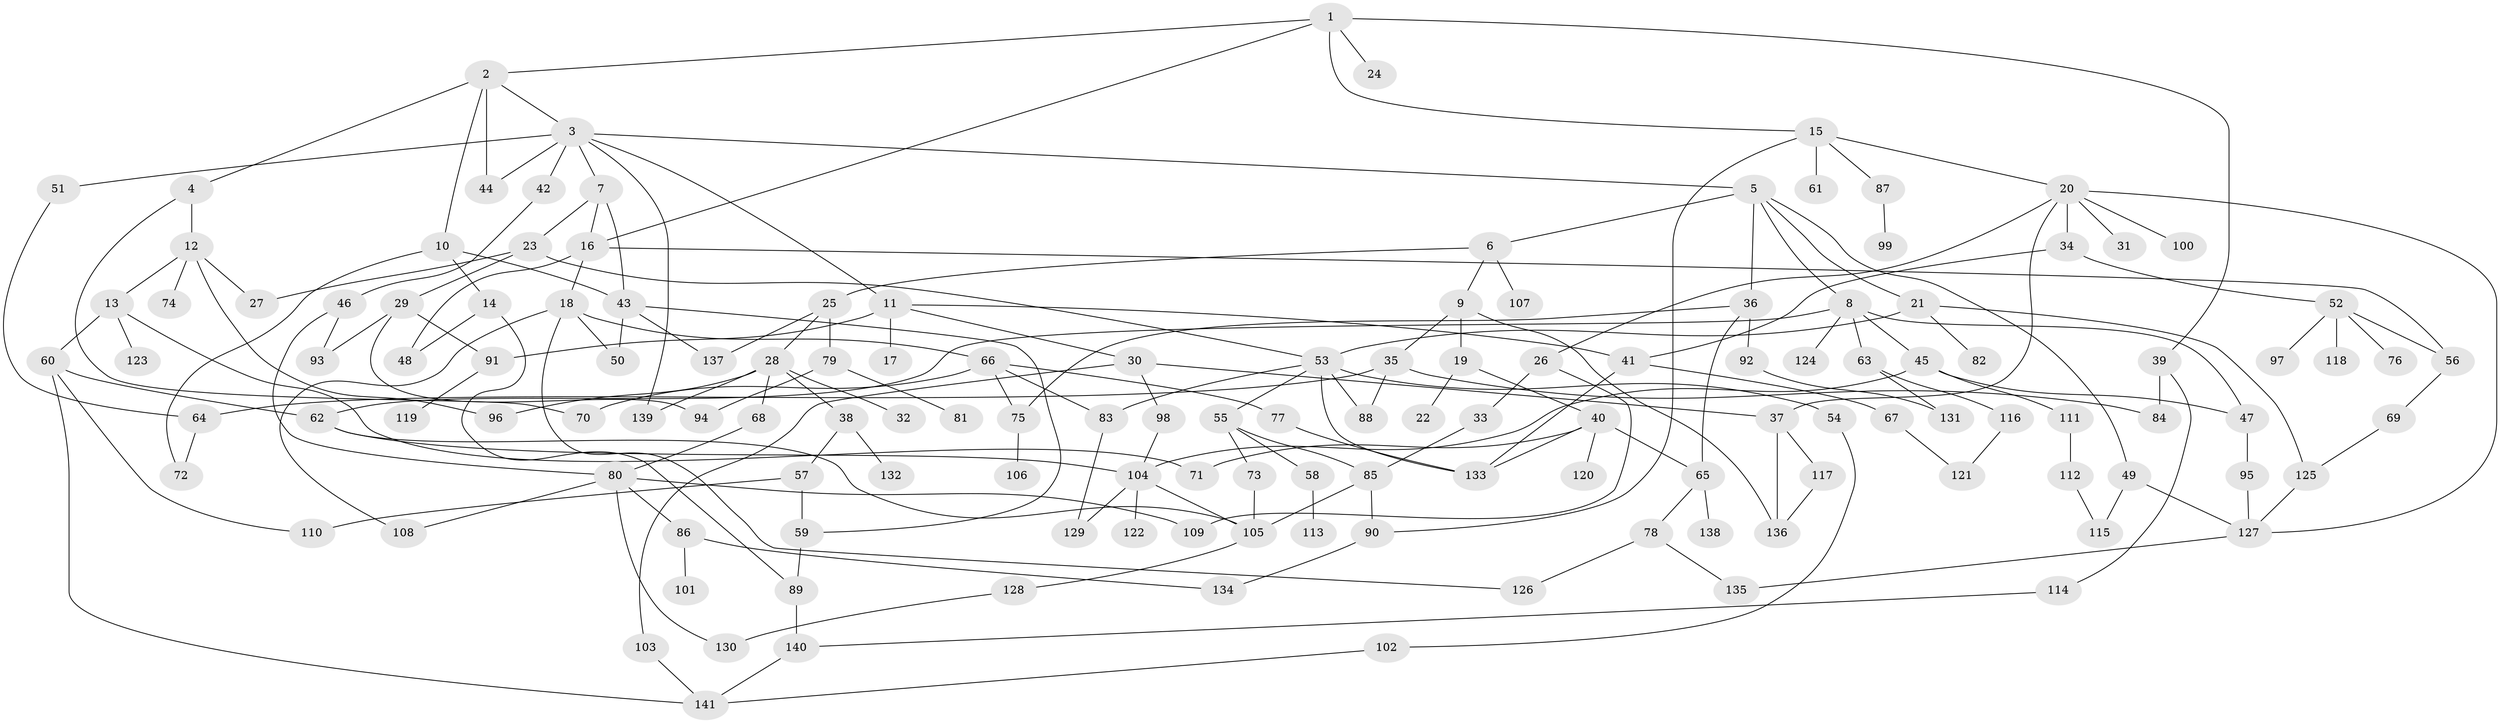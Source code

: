 // coarse degree distribution, {4: 0.2413793103448276, 9: 0.05172413793103448, 5: 0.13793103448275862, 3: 0.20689655172413793, 7: 0.034482758620689655, 6: 0.05172413793103448, 2: 0.20689655172413793, 8: 0.017241379310344827, 1: 0.05172413793103448}
// Generated by graph-tools (version 1.1) at 2025/48/03/04/25 22:48:35]
// undirected, 141 vertices, 201 edges
graph export_dot {
  node [color=gray90,style=filled];
  1;
  2;
  3;
  4;
  5;
  6;
  7;
  8;
  9;
  10;
  11;
  12;
  13;
  14;
  15;
  16;
  17;
  18;
  19;
  20;
  21;
  22;
  23;
  24;
  25;
  26;
  27;
  28;
  29;
  30;
  31;
  32;
  33;
  34;
  35;
  36;
  37;
  38;
  39;
  40;
  41;
  42;
  43;
  44;
  45;
  46;
  47;
  48;
  49;
  50;
  51;
  52;
  53;
  54;
  55;
  56;
  57;
  58;
  59;
  60;
  61;
  62;
  63;
  64;
  65;
  66;
  67;
  68;
  69;
  70;
  71;
  72;
  73;
  74;
  75;
  76;
  77;
  78;
  79;
  80;
  81;
  82;
  83;
  84;
  85;
  86;
  87;
  88;
  89;
  90;
  91;
  92;
  93;
  94;
  95;
  96;
  97;
  98;
  99;
  100;
  101;
  102;
  103;
  104;
  105;
  106;
  107;
  108;
  109;
  110;
  111;
  112;
  113;
  114;
  115;
  116;
  117;
  118;
  119;
  120;
  121;
  122;
  123;
  124;
  125;
  126;
  127;
  128;
  129;
  130;
  131;
  132;
  133;
  134;
  135;
  136;
  137;
  138;
  139;
  140;
  141;
  1 -- 2;
  1 -- 15;
  1 -- 16;
  1 -- 24;
  1 -- 39;
  2 -- 3;
  2 -- 4;
  2 -- 10;
  2 -- 44;
  3 -- 5;
  3 -- 7;
  3 -- 11;
  3 -- 42;
  3 -- 44;
  3 -- 51;
  3 -- 139;
  4 -- 12;
  4 -- 70;
  5 -- 6;
  5 -- 8;
  5 -- 21;
  5 -- 36;
  5 -- 49;
  6 -- 9;
  6 -- 25;
  6 -- 107;
  7 -- 23;
  7 -- 43;
  7 -- 16;
  8 -- 45;
  8 -- 47;
  8 -- 63;
  8 -- 124;
  8 -- 62;
  9 -- 19;
  9 -- 35;
  9 -- 136;
  10 -- 14;
  10 -- 72;
  10 -- 43;
  11 -- 17;
  11 -- 30;
  11 -- 91;
  11 -- 41;
  12 -- 13;
  12 -- 74;
  12 -- 27;
  12 -- 96;
  13 -- 60;
  13 -- 71;
  13 -- 123;
  14 -- 89;
  14 -- 48;
  15 -- 20;
  15 -- 61;
  15 -- 87;
  15 -- 90;
  16 -- 18;
  16 -- 48;
  16 -- 56;
  18 -- 66;
  18 -- 126;
  18 -- 108;
  18 -- 50;
  19 -- 22;
  19 -- 40;
  20 -- 26;
  20 -- 31;
  20 -- 34;
  20 -- 37;
  20 -- 100;
  20 -- 127;
  21 -- 82;
  21 -- 53;
  21 -- 125;
  23 -- 27;
  23 -- 29;
  23 -- 53;
  25 -- 28;
  25 -- 79;
  25 -- 137;
  26 -- 33;
  26 -- 109;
  28 -- 32;
  28 -- 38;
  28 -- 68;
  28 -- 96;
  28 -- 139;
  29 -- 94;
  29 -- 91;
  29 -- 93;
  30 -- 98;
  30 -- 103;
  30 -- 37;
  33 -- 85;
  34 -- 41;
  34 -- 52;
  35 -- 64;
  35 -- 88;
  35 -- 84;
  36 -- 92;
  36 -- 65;
  36 -- 75;
  37 -- 117;
  37 -- 136;
  38 -- 57;
  38 -- 132;
  39 -- 84;
  39 -- 114;
  40 -- 65;
  40 -- 120;
  40 -- 133;
  40 -- 71;
  41 -- 67;
  41 -- 133;
  42 -- 46;
  43 -- 50;
  43 -- 59;
  43 -- 137;
  45 -- 104;
  45 -- 111;
  45 -- 47;
  46 -- 80;
  46 -- 93;
  47 -- 95;
  49 -- 115;
  49 -- 127;
  51 -- 64;
  52 -- 56;
  52 -- 76;
  52 -- 97;
  52 -- 118;
  53 -- 54;
  53 -- 55;
  53 -- 83;
  53 -- 133;
  53 -- 88;
  54 -- 102;
  55 -- 58;
  55 -- 73;
  55 -- 85;
  56 -- 69;
  57 -- 110;
  57 -- 59;
  58 -- 113;
  59 -- 89;
  60 -- 62;
  60 -- 141;
  60 -- 110;
  62 -- 105;
  62 -- 104;
  63 -- 116;
  63 -- 131;
  64 -- 72;
  65 -- 78;
  65 -- 138;
  66 -- 70;
  66 -- 75;
  66 -- 77;
  66 -- 83;
  67 -- 121;
  68 -- 80;
  69 -- 125;
  73 -- 105;
  75 -- 106;
  77 -- 133;
  78 -- 126;
  78 -- 135;
  79 -- 81;
  79 -- 94;
  80 -- 86;
  80 -- 108;
  80 -- 109;
  80 -- 130;
  83 -- 129;
  85 -- 105;
  85 -- 90;
  86 -- 101;
  86 -- 134;
  87 -- 99;
  89 -- 140;
  90 -- 134;
  91 -- 119;
  92 -- 131;
  95 -- 127;
  98 -- 104;
  102 -- 141;
  103 -- 141;
  104 -- 122;
  104 -- 129;
  104 -- 105;
  105 -- 128;
  111 -- 112;
  112 -- 115;
  114 -- 140;
  116 -- 121;
  117 -- 136;
  125 -- 127;
  127 -- 135;
  128 -- 130;
  140 -- 141;
}
